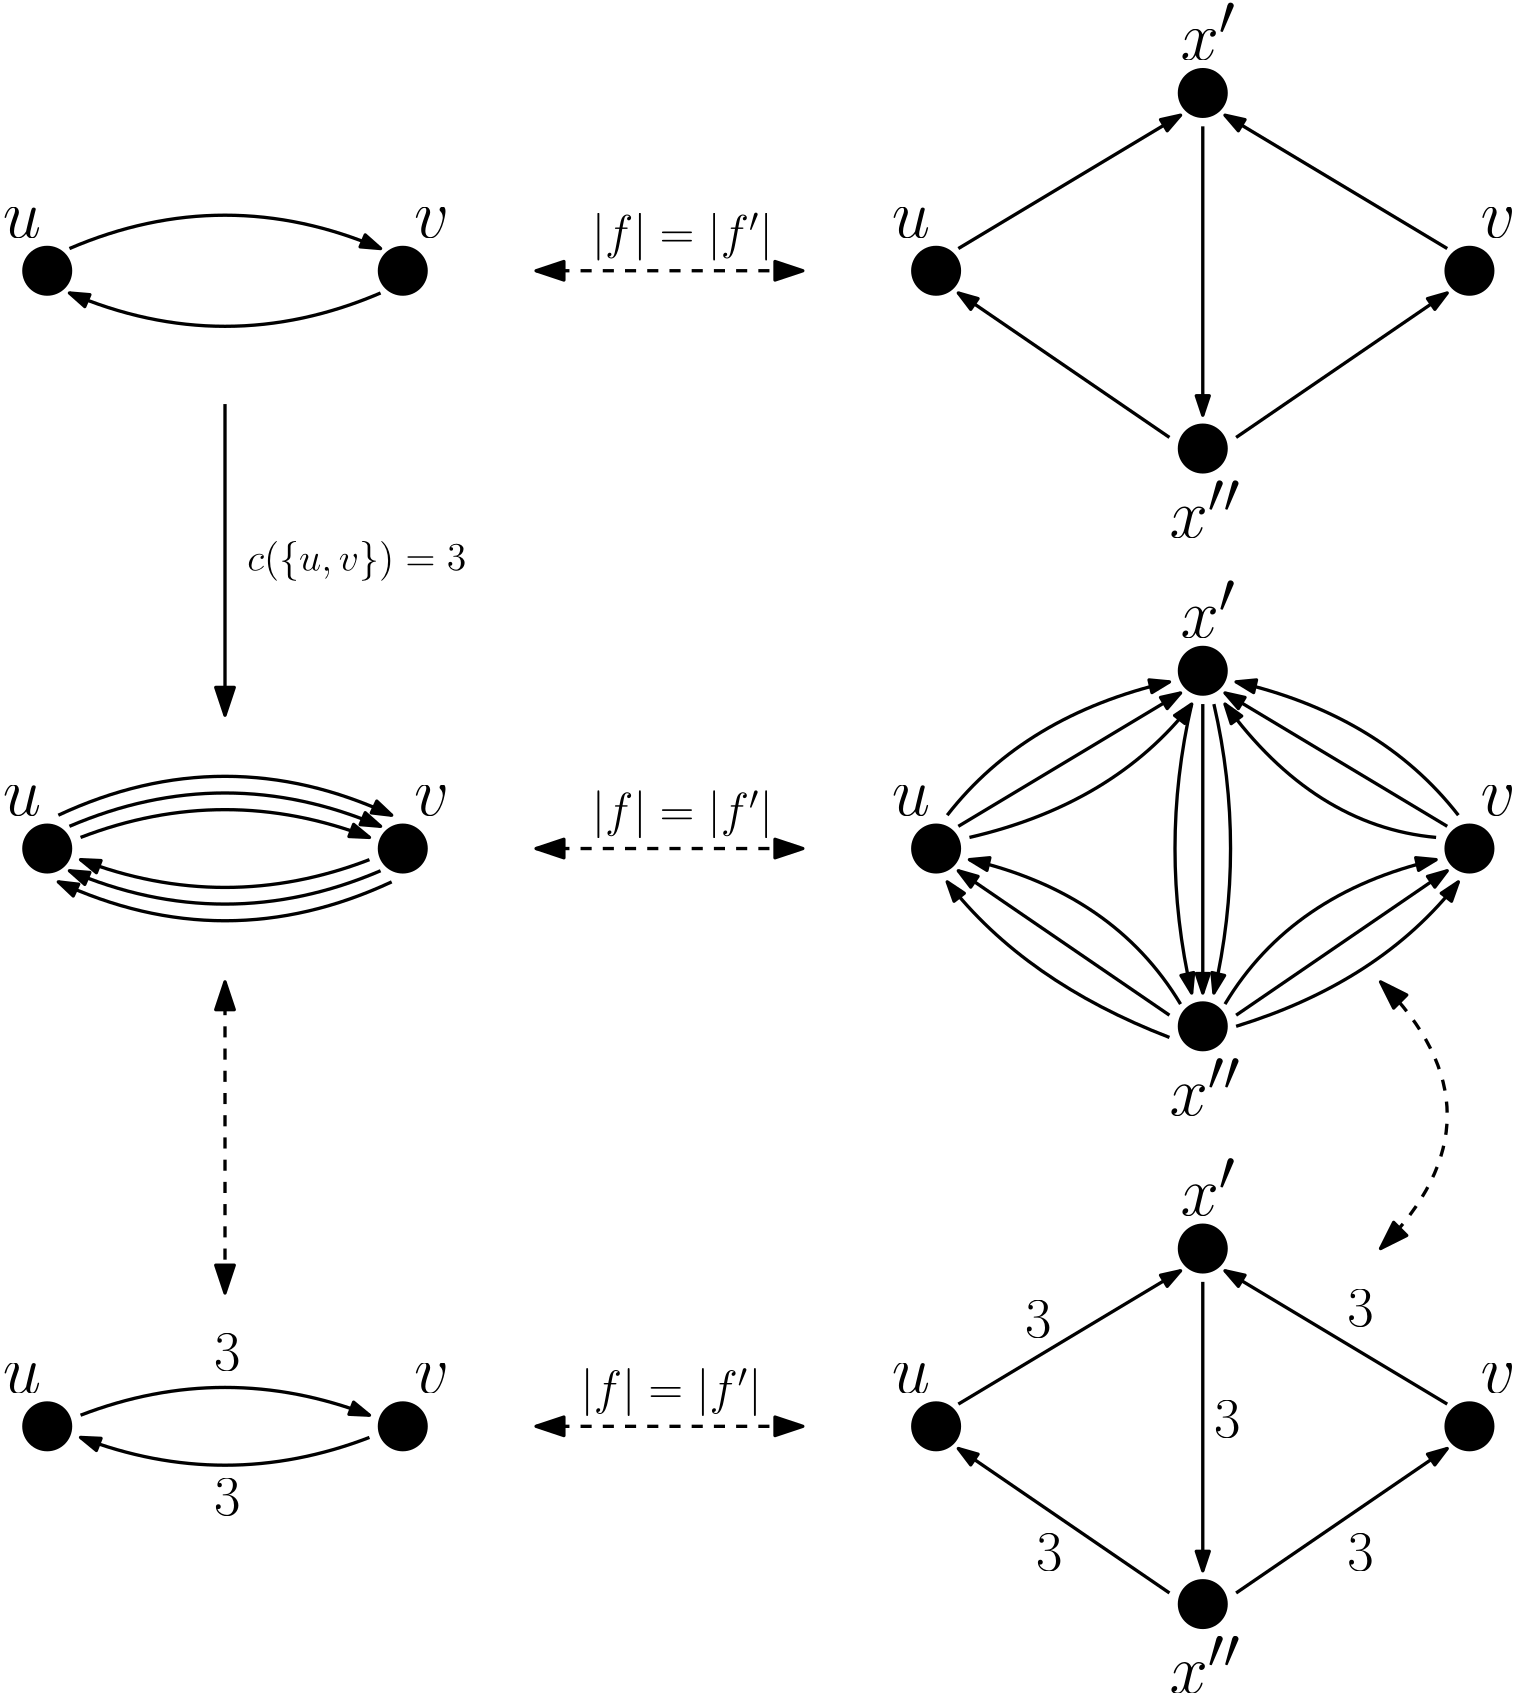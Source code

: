 <?xml version="1.0"?>
<!DOCTYPE ipe SYSTEM "ipe.dtd">
<ipe version="70107" creator="Ipe 7.1.10">
<info created="D:20171206084955" modified="D:20171206095001"/>
<ipestyle name="basic">
<symbol name="arrow/arc(spx)">
<path stroke="sym-stroke" fill="sym-stroke" pen="sym-pen">
0 0 m
-1 0.333 l
-1 -0.333 l
h
</path>
</symbol>
<symbol name="arrow/farc(spx)">
<path stroke="sym-stroke" fill="white" pen="sym-pen">
0 0 m
-1 0.333 l
-1 -0.333 l
h
</path>
</symbol>
<symbol name="arrow/ptarc(spx)">
<path stroke="sym-stroke" fill="sym-stroke" pen="sym-pen">
0 0 m
-1 0.333 l
-0.8 0 l
-1 -0.333 l
h
</path>
</symbol>
<symbol name="arrow/fptarc(spx)">
<path stroke="sym-stroke" fill="white" pen="sym-pen">
0 0 m
-1 0.333 l
-0.8 0 l
-1 -0.333 l
h
</path>
</symbol>
<symbol name="mark/circle(sx)" transformations="translations">
<path fill="sym-stroke">
0.6 0 0 0.6 0 0 e
0.4 0 0 0.4 0 0 e
</path>
</symbol>
<symbol name="mark/disk(sx)" transformations="translations">
<path fill="sym-stroke">
0.6 0 0 0.6 0 0 e
</path>
</symbol>
<symbol name="mark/fdisk(sfx)" transformations="translations">
<group>
<path fill="sym-fill">
0.5 0 0 0.5 0 0 e
</path>
<path fill="sym-stroke" fillrule="eofill">
0.6 0 0 0.6 0 0 e
0.4 0 0 0.4 0 0 e
</path>
</group>
</symbol>
<symbol name="mark/box(sx)" transformations="translations">
<path fill="sym-stroke" fillrule="eofill">
-0.6 -0.6 m
0.6 -0.6 l
0.6 0.6 l
-0.6 0.6 l
h
-0.4 -0.4 m
0.4 -0.4 l
0.4 0.4 l
-0.4 0.4 l
h
</path>
</symbol>
<symbol name="mark/square(sx)" transformations="translations">
<path fill="sym-stroke">
-0.6 -0.6 m
0.6 -0.6 l
0.6 0.6 l
-0.6 0.6 l
h
</path>
</symbol>
<symbol name="mark/fsquare(sfx)" transformations="translations">
<group>
<path fill="sym-fill">
-0.5 -0.5 m
0.5 -0.5 l
0.5 0.5 l
-0.5 0.5 l
h
</path>
<path fill="sym-stroke" fillrule="eofill">
-0.6 -0.6 m
0.6 -0.6 l
0.6 0.6 l
-0.6 0.6 l
h
-0.4 -0.4 m
0.4 -0.4 l
0.4 0.4 l
-0.4 0.4 l
h
</path>
</group>
</symbol>
<symbol name="mark/cross(sx)" transformations="translations">
<group>
<path fill="sym-stroke">
-0.43 -0.57 m
0.57 0.43 l
0.43 0.57 l
-0.57 -0.43 l
h
</path>
<path fill="sym-stroke">
-0.43 0.57 m
0.57 -0.43 l
0.43 -0.57 l
-0.57 0.43 l
h
</path>
</group>
</symbol>
<symbol name="arrow/fnormal(spx)">
<path stroke="sym-stroke" fill="white" pen="sym-pen">
0 0 m
-1 0.333 l
-1 -0.333 l
h
</path>
</symbol>
<symbol name="arrow/pointed(spx)">
<path stroke="sym-stroke" fill="sym-stroke" pen="sym-pen">
0 0 m
-1 0.333 l
-0.8 0 l
-1 -0.333 l
h
</path>
</symbol>
<symbol name="arrow/fpointed(spx)">
<path stroke="sym-stroke" fill="white" pen="sym-pen">
0 0 m
-1 0.333 l
-0.8 0 l
-1 -0.333 l
h
</path>
</symbol>
<symbol name="arrow/linear(spx)">
<path stroke="sym-stroke" pen="sym-pen">
-1 0.333 m
0 0 l
-1 -0.333 l
</path>
</symbol>
<symbol name="arrow/fdouble(spx)">
<path stroke="sym-stroke" fill="white" pen="sym-pen">
0 0 m
-1 0.333 l
-1 -0.333 l
h
-1 0 m
-2 0.333 l
-2 -0.333 l
h
</path>
</symbol>
<symbol name="arrow/double(spx)">
<path stroke="sym-stroke" fill="sym-stroke" pen="sym-pen">
0 0 m
-1 0.333 l
-1 -0.333 l
h
-1 0 m
-2 0.333 l
-2 -0.333 l
h
</path>
</symbol>
<pen name="heavier" value="0.8"/>
<pen name="fat" value="1.2"/>
<pen name="ultrafat" value="2"/>
<symbolsize name="large" value="5"/>
<symbolsize name="small" value="2"/>
<symbolsize name="tiny" value="1.1"/>
<arrowsize name="large" value="10"/>
<arrowsize name="small" value="5"/>
<arrowsize name="tiny" value="3"/>
<color name="red" value="1 0 0"/>
<color name="green" value="0 1 0"/>
<color name="blue" value="0 0 1"/>
<color name="yellow" value="1 1 0"/>
<color name="orange" value="1 0.647 0"/>
<color name="gold" value="1 0.843 0"/>
<color name="purple" value="0.627 0.125 0.941"/>
<color name="gray" value="0.745"/>
<color name="brown" value="0.647 0.165 0.165"/>
<color name="navy" value="0 0 0.502"/>
<color name="pink" value="1 0.753 0.796"/>
<color name="seagreen" value="0.18 0.545 0.341"/>
<color name="turquoise" value="0.251 0.878 0.816"/>
<color name="violet" value="0.933 0.51 0.933"/>
<color name="darkblue" value="0 0 0.545"/>
<color name="darkcyan" value="0 0.545 0.545"/>
<color name="darkgray" value="0.663"/>
<color name="darkgreen" value="0 0.392 0"/>
<color name="darkmagenta" value="0.545 0 0.545"/>
<color name="darkorange" value="1 0.549 0"/>
<color name="darkred" value="0.545 0 0"/>
<color name="lightblue" value="0.678 0.847 0.902"/>
<color name="lightcyan" value="0.878 1 1"/>
<color name="lightgray" value="0.827"/>
<color name="lightgreen" value="0.565 0.933 0.565"/>
<color name="lightyellow" value="1 1 0.878"/>
<dashstyle name="dashed" value="[4] 0"/>
<dashstyle name="dotted" value="[1 3] 0"/>
<dashstyle name="dash dotted" value="[4 2 1 2] 0"/>
<dashstyle name="dash dot dotted" value="[4 2 1 2 1 2] 0"/>
<textsize name="large" value="\large"/>
<textsize name="Large" value="\Large"/>
<textsize name="LARGE" value="\LARGE"/>
<textsize name="huge" value="\huge"/>
<textsize name="Huge" value="\Huge"/>
<textsize name="small" value="\small"/>
<textsize name="footnote" value="\footnotesize"/>
<textsize name="tiny" value="\tiny"/>
<textstyle name="center" begin="\begin{center}" end="\end{center}"/>
<textstyle name="itemize" begin="\begin{itemize}" end="\end{itemize}"/>
<textstyle name="item" begin="\begin{itemize}\item{}" end="\end{itemize}"/>
<gridsize name="4 pts" value="4"/>
<gridsize name="8 pts (~3 mm)" value="8"/>
<gridsize name="16 pts (~6 mm)" value="16"/>
<gridsize name="32 pts (~12 mm)" value="32"/>
<gridsize name="10 pts (~3.5 mm)" value="10"/>
<gridsize name="20 pts (~7 mm)" value="20"/>
<gridsize name="14 pts (~5 mm)" value="14"/>
<gridsize name="28 pts (~10 mm)" value="28"/>
<gridsize name="56 pts (~20 mm)" value="56"/>
<anglesize name="90 deg" value="90"/>
<anglesize name="60 deg" value="60"/>
<anglesize name="45 deg" value="45"/>
<anglesize name="30 deg" value="30"/>
<anglesize name="22.5 deg" value="22.5"/>
<opacity name="10%" value="0.1"/>
<opacity name="30%" value="0.3"/>
<opacity name="50%" value="0.5"/>
<opacity name="75%" value="0.75"/>
<tiling name="falling" angle="-60" step="4" width="1"/>
<tiling name="rising" angle="30" step="4" width="1"/>
</ipestyle>
<ipestyle name="transparency">
<opacity name="10%" value="0.1"/>
<opacity name="50%" value="0.5"/>
<opacity name="75%" value="0.75"/>
<opacity name="25%" value="0.25"/>
</ipestyle>
<ipestyle name="bigpaper">
<layout paper="10000 6000" origin="0 0" frame="10000 6000"/>
<titlestyle pos="10 10" size="LARGE" color="title"  valign="baseline"/>
</ipestyle>
<ipestyle name="kitcolors">
<color name="KITwhite" value="1"/>
<color name="KITblack" value="0"/>
<color name="KITblack70" value="0.3"/>
<color name="KITblack50" value="0.5"/>
<color name="KITblack30" value="0.7"/>
<color name="KITblack15" value="0.85"/>
<color name="KITgreen" value="0 0.588 0.509"/>
<color name="KITgreen70" value="0.3 0.711 0.656"/>
<color name="KITgreen50" value="0.5 0.794 0.754"/>
<color name="KITgreen30" value="0.7 0.876 0.852"/>
<color name="KITgreen15" value="0.85 0.938 0.926"/>
<color name="KITblue" value="0.274 0.392 0.666"/>
<color name="KITblue70" value="0.492 0.574 0.766"/>
<color name="KITblue50" value="0.637 0.696 0.833"/>
<color name="KITblue30" value="0.782 0.817 0.9"/>
<color name="KITblue15" value="0.891 0.908 0.95"/>
<color name="KITred" value="0.627 0.117 0.156"/>
<color name="KITred70" value="0.739 0.382 0.409"/>
<color name="KITred50" value="0.813 0.558 0.578"/>
<color name="KITred30" value="0.888 0.735 0.747"/>
<color name="KITred15" value="0.944 0.867 0.873"/>
<color name="KITpalegreen" value="0.509 0.745 0.235"/>
<color name="KITpalegreen70" value="0.656 0.821 0.464"/>
<color name="KITpalegreen50" value="0.754 0.872 0.617"/>
<color name="KITpalegreen30" value="0.852 0.923 0.77"/>
<color name="KITpalegreen15" value="0.926 0.961 0.885"/>
<color name="KITyellow" value="0.98 0.901 0.078"/>
<color name="KITyellow70" value="0.986 0.931 0.354"/>
<color name="KITyellow50" value="0.99 0.95 0.539"/>
<color name="KITyellow30" value="0.994 0.97 0.723"/>
<color name="KITyellow15" value="0.997 0.985 0.861"/>
<color name="KITorange" value="0.862 0.627 0.117"/>
<color name="KITorange70" value="0.903 0.739 0.382"/>
<color name="KITorange50" value="0.931 0.813 0.558"/>
<color name="KITorange30" value="0.958 0.888 0.735"/>
<color name="KITorange15" value="0.979 0.944 0.867"/>
<color name="KITbrown" value="0.627 0.509 0.196"/>
<color name="KITbrown70" value="0.739 0.656 0.437"/>
<color name="KITbrown50" value="0.813 0.754 0.598"/>
<color name="KITbrown30" value="0.888 0.852 0.758"/>
<color name="KITbrown15" value="0.944 0.926 0.879"/>
<color name="KITlilac" value="0.627 0 0.47"/>
<color name="KITlilac70" value="0.739 0.3 0.629"/>
<color name="KITlilac50" value="0.813 0.5 0.735"/>
<color name="KITlilac30" value="0.888 0.7 0.841"/>
<color name="KITlilac15" value="0.944 0.85 0.92"/>
<color name="KITcyanblue" value="0.313 0.666 0.901"/>
<color name="KITcyanblue70" value="0.519 0.766 0.931"/>
<color name="KITcyanblue50" value="0.656 0.833 0.95"/>
<color name="KITcyanblue30" value="0.794 0.9 0.97"/>
<color name="KITcyanblue15" value="0.897 0.95 0.985"/>
<color name="KITseablue" value="0.196 0.313 0.549"/>
<color name="KITseablue70" value="0.437 0.519 0.684"/>
<color name="KITseablue50" value="0.598 0.656 0.774"/>
<color name="KITseablue30" value="0.758 0.794 0.864"/>
<color name="KITseablue15" value="0.879 0.897 0.932"/>
</ipestyle>
<page>
<layer name="alpha"/>
<view layers="alpha" active="alpha"/>
<use layer="alpha" name="mark/disk(sx)" pos="320 768" size="15" stroke="black"/>
<use matrix="1 0 0 1 128 0" name="mark/disk(sx)" pos="320 768" size="15" stroke="black"/>
<use matrix="1 0 0 1 320 0" name="mark/disk(sx)" pos="320 768" size="15" stroke="black"/>
<use matrix="1 0 0 1 416 64" name="mark/disk(sx)" pos="320 768" size="15" stroke="black"/>
<use matrix="1 0 0 1 512 0" name="mark/disk(sx)" pos="320 768" size="15" stroke="black"/>
<use matrix="1 0 0 1 416 -64" name="mark/disk(sx)" pos="320 768" size="15" stroke="black"/>
<text matrix="1 0 0 1 -16 -20" transformations="translations" pos="320 800" stroke="black" type="label" width="13.813" height="10.672" depth="0" valign="baseline" size="Huge">$u$</text>
<text matrix="1 0 0 1 132 -20" transformations="translations" pos="320 800" stroke="black" type="label" width="12.623" height="10.672" depth="0" valign="baseline" size="Huge">$v$</text>
<text matrix="1 0 0 1 304 -20" transformations="translations" pos="320 800" stroke="black" type="label" width="13.813" height="10.672" depth="0" valign="baseline" size="Huge">$u$</text>
<text matrix="1 0 0 1 516 -20" transformations="translations" pos="320 800" stroke="black" type="label" width="12.623" height="10.672" depth="0" valign="baseline" size="Huge">$v$</text>
<text matrix="1 0 0 1 408 44" transformations="translations" pos="320 800" stroke="black" type="label" width="19.972" height="20.474" depth="0" valign="baseline" size="Huge">$x&apos;$</text>
<text matrix="1 0 0 1 404 -128" transformations="translations" pos="320 800" stroke="black" type="label" width="25.654" height="20.474" depth="0" valign="baseline" size="Huge">$x&apos;&apos;$</text>
<path stroke="black" pen="fat" arrow="normal/normal">
648 776 m
728 824 l
</path>
<path stroke="black" pen="fat" arrow="normal/normal">
736 820 m
736 716 l
</path>
<path stroke="black" pen="fat" arrow="normal/normal">
724 708 m
648 760 l
</path>
<path stroke="black" pen="fat" arrow="normal/normal">
824 776 m
744 824 l
</path>
<path stroke="black" pen="fat" arrow="normal/normal">
748 708 m
824 760 l
</path>
<path stroke="black" pen="fat" arrow="normal/normal">
328 776 m
384 800
440 776 c
</path>
<path stroke="black" pen="fat" arrow="normal/normal">
440 760 m
384 736
328 760 c
</path>
<use matrix="1 0 0 1 0 -208" name="mark/disk(sx)" pos="320 768" size="15" stroke="black"/>
<use matrix="1 0 0 1 128 -208" name="mark/disk(sx)" pos="320 768" size="15" stroke="black"/>
<use matrix="1 0 0 1 320 -208" name="mark/disk(sx)" pos="320 768" size="15" stroke="black"/>
<use matrix="1 0 0 1 416 -144" name="mark/disk(sx)" pos="320 768" size="15" stroke="black"/>
<use matrix="1 0 0 1 512 -208" name="mark/disk(sx)" pos="320 768" size="15" stroke="black"/>
<use matrix="1 0 0 1 416 -272" name="mark/disk(sx)" pos="320 768" size="15" stroke="black"/>
<text matrix="1 0 0 1 -16 -228" transformations="translations" pos="320 800" stroke="black" type="label" width="13.813" height="10.672" depth="0" valign="baseline" size="Huge">$u$</text>
<text matrix="1 0 0 1 132 -228" transformations="translations" pos="320 800" stroke="black" type="label" width="12.623" height="10.672" depth="0" valign="baseline" size="Huge">$v$</text>
<text matrix="1 0 0 1 304 -228" transformations="translations" pos="320 800" stroke="black" type="label" width="13.813" height="10.672" depth="0" valign="baseline" size="Huge">$u$</text>
<text matrix="1 0 0 1 516 -228" transformations="translations" pos="320 800" stroke="black" type="label" width="12.623" height="10.672" depth="0" valign="baseline" size="Huge">$v$</text>
<text matrix="1 0 0 1 408 -164" transformations="translations" pos="320 800" stroke="black" type="label" width="19.972" height="20.474" depth="0" valign="baseline" size="Huge">$x&apos;$</text>
<text matrix="1 0 0 1 404 -336" transformations="translations" pos="320 800" stroke="black" type="label" width="25.654" height="20.474" depth="0" valign="baseline" size="Huge">$x&apos;&apos;$</text>
<path matrix="1 0 0 1 0 -208" stroke="black" pen="fat" arrow="normal/normal">
648 776 m
728 824 l
</path>
<path matrix="1 0 0 1 0 -208" stroke="black" pen="fat" arrow="normal/normal">
736 820 m
736 716 l
</path>
<path matrix="1 0 0 1 0 -208" stroke="black" pen="fat" arrow="normal/normal">
724 708 m
648 760 l
</path>
<path matrix="1 0 0 1 0 -208" stroke="black" pen="fat" arrow="normal/normal">
824 776 m
744 824 l
</path>
<path matrix="1 0 0 1 0 -208" stroke="black" pen="fat" arrow="normal/normal">
748 708 m
824 760 l
</path>
<path matrix="1 0 0 1 0 -208" stroke="black" pen="fat" arrow="normal/normal">
328 776 m
384 800
440 776 c
</path>
<path matrix="1 0 0 1 0 -208" stroke="black" pen="fat" arrow="normal/normal">
440 760 m
384 736
328 760 c
</path>
<path stroke="black" pen="fat" arrow="normal/normal">
332 564 m
384 584
436 564 c
</path>
<path stroke="black" pen="fat" arrow="normal/normal">
444 548 m
384 520
324 548 c
</path>
<path stroke="black" pen="fat" arrow="normal/normal">
324 572 m
384 600
444 572 c
</path>
<path stroke="black" pen="fat" arrow="normal/normal">
436 556 m
384 536
332 556 c
</path>
<path stroke="black" pen="fat" arrow="normal/normal">
652 564 m
704 576
732 612 c
</path>
<path stroke="black" pen="fat" arrow="normal/normal">
644 572 m
672 608
724 620 c
</path>
<path stroke="black" pen="fat" arrow="normal/normal">
728 504 m
704 544
652 556 c
</path>
<path stroke="black" pen="fat" arrow="normal/normal">
732 612 m
720 560
732 508 c
</path>
<path stroke="black" pen="fat" arrow="normal/normal">
740 612 m
752 560
740 508 c
</path>
<path stroke="black" pen="fat" arrow="normal/normal">
820 564 m
776 568
744 612 c
</path>
<path stroke="black" pen="fat" arrow="normal/normal">
828 572 m
800 608
748 620 c
</path>
<path stroke="black" pen="fat" arrow="normal/normal">
748 496 m
800 512
828 548 c
</path>
<path stroke="black" pen="fat" arrow="normal/normal">
744 504 m
768 544
820 556 c
</path>
<path stroke="black" pen="fat" arrow="normal/normal">
724 492 m
672 512
644 548 c
</path>
<path stroke="black" pen="fat" arrow="normal/large">
384 720 m
384 608 l
</path>
<text transformations="translations" pos="392 660" stroke="black" type="label" width="78.83" height="10.756" depth="3.59" valign="baseline" size="Large">$c(\{u,v\}) = 3$</text>
<path stroke="black" dash="dashed" pen="fat" arrow="normal/large" rarrow="normal/large">
496 768 m
592 768 l
</path>
<path stroke="black" dash="dashed" pen="fat" arrow="normal/large" rarrow="normal/large">
496 560 m
592 560 l
</path>
<use matrix="1 0 0 1 0 -416" name="mark/disk(sx)" pos="320 768" size="15" stroke="black"/>
<use matrix="1 0 0 1 128 -416" name="mark/disk(sx)" pos="320 768" size="15" stroke="black"/>
<use matrix="1 0 0 1 320 -416" name="mark/disk(sx)" pos="320 768" size="15" stroke="black"/>
<use matrix="1 0 0 1 416 -352" name="mark/disk(sx)" pos="320 768" size="15" stroke="black"/>
<use matrix="1 0 0 1 512 -416" name="mark/disk(sx)" pos="320 768" size="15" stroke="black"/>
<use matrix="1 0 0 1 416 -480" name="mark/disk(sx)" pos="320 768" size="15" stroke="black"/>
<text matrix="1 0 0 1 -16 -436" transformations="translations" pos="320 800" stroke="black" type="label" width="13.813" height="10.672" depth="0" valign="baseline" size="Huge">$u$</text>
<text matrix="1 0 0 1 132 -436" transformations="translations" pos="320 800" stroke="black" type="label" width="12.623" height="10.672" depth="0" valign="baseline" size="Huge">$v$</text>
<text matrix="1 0 0 1 304 -436" transformations="translations" pos="320 800" stroke="black" type="label" width="13.813" height="10.672" depth="0" valign="baseline" size="Huge">$u$</text>
<text matrix="1 0 0 1 516 -436" transformations="translations" pos="320 800" stroke="black" type="label" width="12.623" height="10.672" depth="0" valign="baseline" size="Huge">$v$</text>
<text matrix="1 0 0 1 408 -372" transformations="translations" pos="320 800" stroke="black" type="label" width="19.972" height="20.474" depth="0" valign="baseline" size="Huge">$x&apos;$</text>
<text matrix="1 0 0 1 404 -544" transformations="translations" pos="320 800" stroke="black" type="label" width="25.654" height="20.474" depth="0" valign="baseline" size="Huge">$x&apos;&apos;$</text>
<path matrix="1 0 0 1 0 -416" stroke="black" pen="fat" arrow="normal/normal">
648 776 m
728 824 l
</path>
<path matrix="1 0 0 1 0 -416" stroke="black" pen="fat" arrow="normal/normal">
736 820 m
736 716 l
</path>
<path matrix="1 0 0 1 0 -416" stroke="black" pen="fat" arrow="normal/normal">
724 708 m
648 760 l
</path>
<path matrix="1 0 0 1 0 -416" stroke="black" pen="fat" arrow="normal/normal">
824 776 m
744 824 l
</path>
<path matrix="1 0 0 1 0 -416" stroke="black" pen="fat" arrow="normal/normal">
748 708 m
824 760 l
</path>
<path matrix="1 0 0 1 0 -208" stroke="black" pen="fat" arrow="normal/normal">
332 564 m
384 584
436 564 c
</path>
<path matrix="1 0 0 1 0 -208" stroke="black" pen="fat" arrow="normal/normal">
436 556 m
384 536
332 556 c
</path>
<path stroke="black" dash="dashed" pen="fat" arrow="normal/large" rarrow="normal/large">
384 512 m
384 400 l
</path>
<path matrix="1 0 0 1 0 -208" stroke="black" dash="dashed" pen="fat" arrow="normal/large" rarrow="normal/large">
496 560 m
592 560 l
</path>
<text matrix="1 0 0 1 -12 -288" transformations="translations" pos="392 660" stroke="black" type="label" width="9.476" height="13.319" depth="0" valign="baseline" size="huge">$3$</text>
<text matrix="1 0 0 1 -12 -340" transformations="translations" pos="392 660" stroke="black" type="label" width="9.476" height="13.319" depth="0" valign="baseline" size="huge">$3$</text>
<text matrix="1 0 0 1 280 -276" transformations="translations" pos="392 660" stroke="black" type="label" width="9.476" height="13.319" depth="0" valign="baseline" size="huge">$3$</text>
<text matrix="1 0 0 1 284 -360" transformations="translations" pos="392 660" stroke="black" type="label" width="9.476" height="13.319" depth="0" valign="baseline" size="huge">$3$</text>
<text matrix="1 0 0 1 348 -312" transformations="translations" pos="392 660" stroke="black" type="label" width="9.476" height="13.319" depth="0" valign="baseline" size="huge">$3$</text>
<text matrix="1 0 0 1 396 -272" transformations="translations" pos="392 660" stroke="black" type="label" width="9.476" height="13.319" depth="0" valign="baseline" size="huge">$3$</text>
<text matrix="1 0 0 1 396 -360" transformations="translations" pos="392 660" stroke="black" type="label" width="9.476" height="13.319" depth="0" valign="baseline" size="huge">$3$</text>
<text matrix="1 0 0 1 -12 -28" transformations="translations" pos="528 804" stroke="black" type="label" width="65.164" height="12.915" depth="4.3" valign="baseline" size="LARGE">$|f| = |f&apos;|$</text>
<text matrix="1 0 0 1 -12 -236" transformations="translations" pos="528 804" stroke="black" type="label" width="65.164" height="12.915" depth="4.3" valign="baseline" size="LARGE">$|f| = |f&apos;|$</text>
<path stroke="black" dash="dashed" pen="fat" arrow="normal/large" rarrow="normal/large">
800 416 m
848 464
800 512 c
</path>
<text matrix="1 0 0 1 -16 -444" transformations="translations" pos="528 804" stroke="black" type="label" width="65.164" height="12.915" depth="4.3" valign="baseline" size="LARGE">$|f| = |f&apos;|$</text>
</page>
</ipe>
